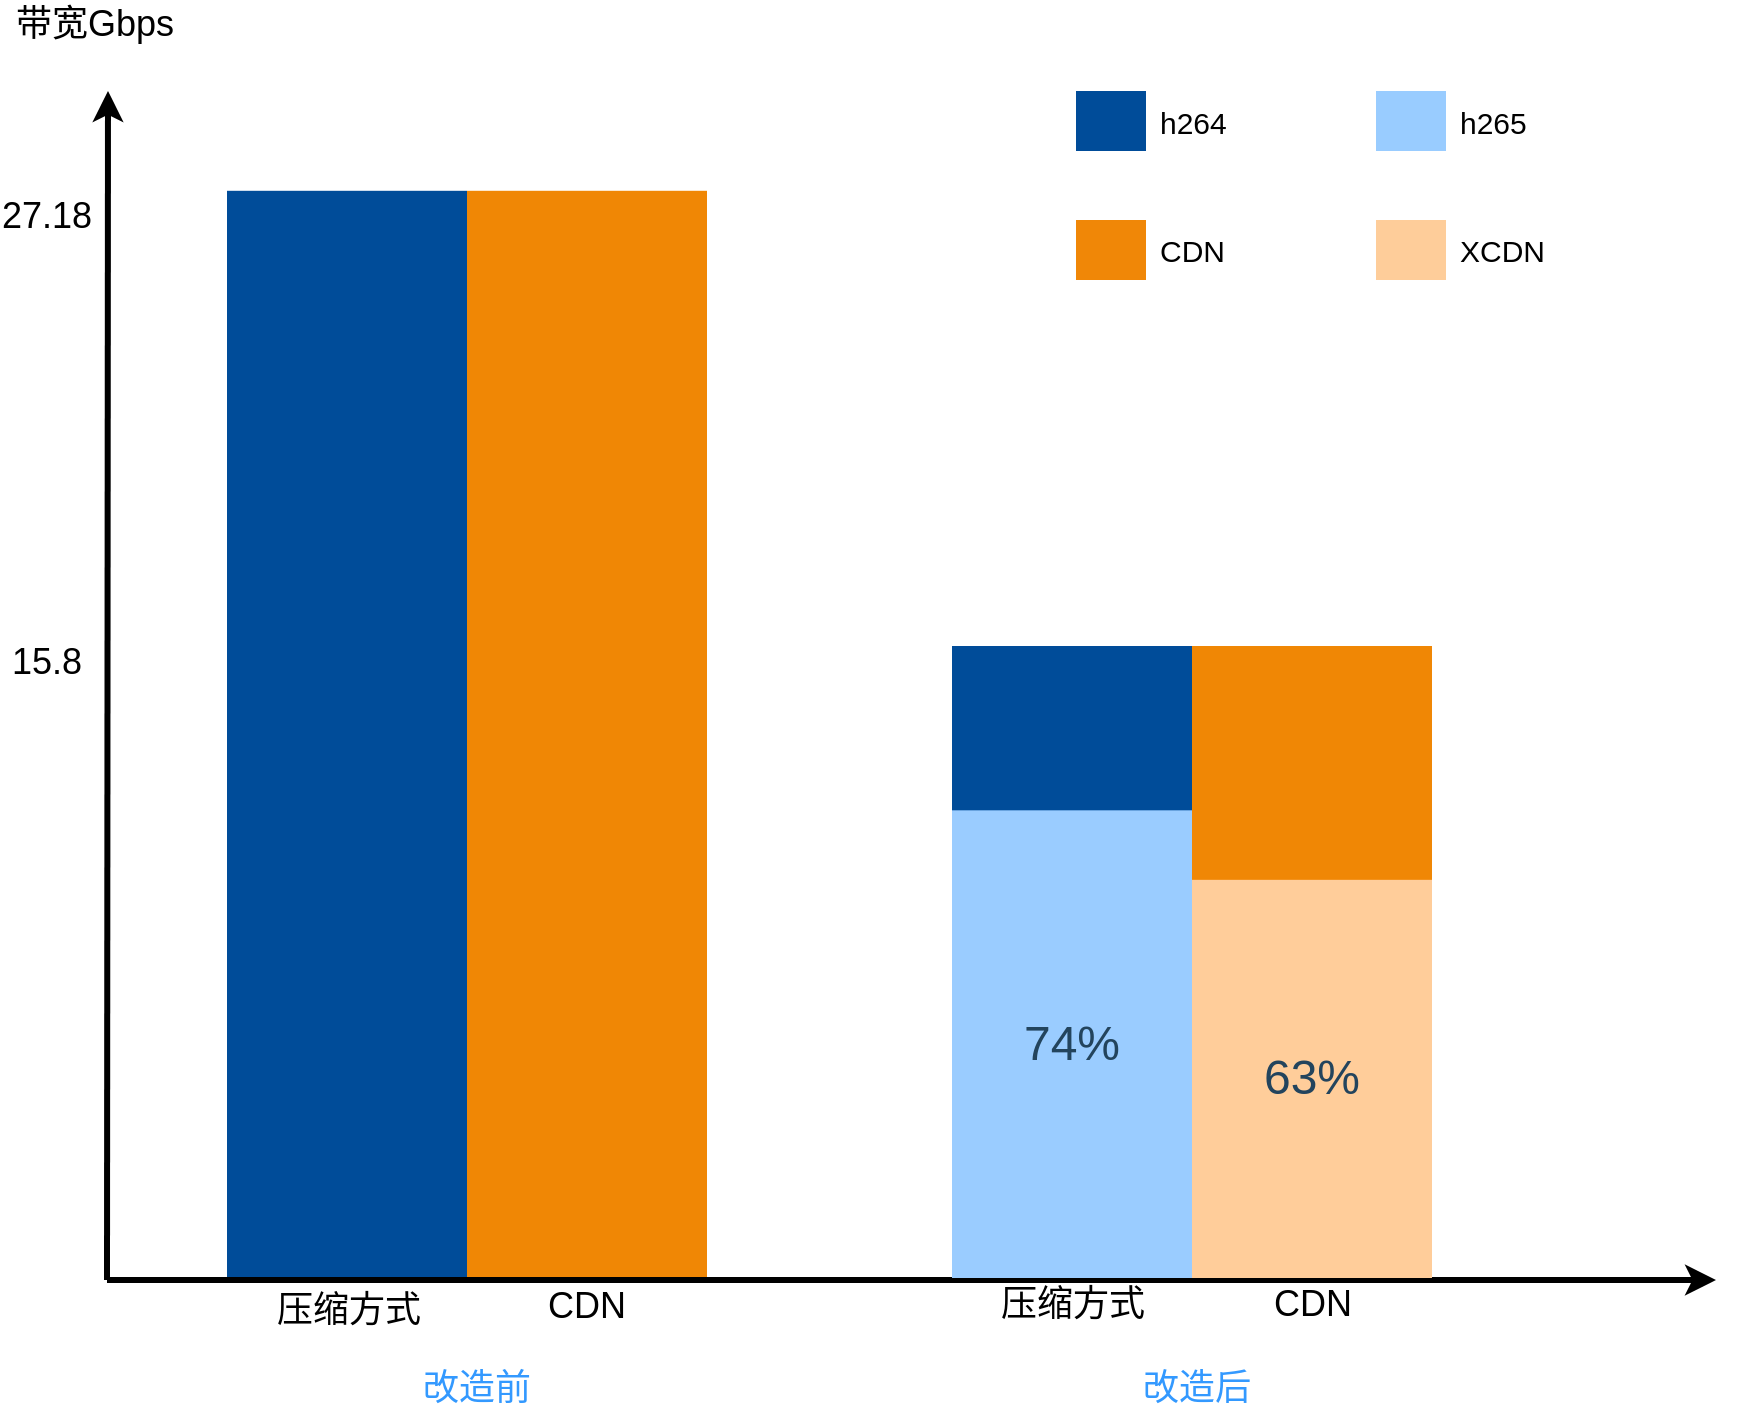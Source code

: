 <mxfile version="21.1.8" type="github">
  <diagram name="第 1 页" id="BW_V5DkRa69Us3zTl_8v">
    <mxGraphModel dx="-810" dy="-615" grid="0" gridSize="10" guides="1" tooltips="1" connect="1" arrows="1" fold="1" page="0" pageScale="1" pageWidth="827" pageHeight="1169" background="none" math="0" shadow="0">
      <root>
        <mxCell id="0" />
        <mxCell id="1" parent="0" />
        <mxCell id="mPUbNbVHVZabXzN2nImu-1" value="" style="edgeStyle=none;html=1;fontColor=#000000;strokeWidth=3;strokeColor=#000000;" edge="1" parent="1">
          <mxGeometry width="100" height="100" relative="1" as="geometry">
            <mxPoint x="2485.5" y="2440" as="sourcePoint" />
            <mxPoint x="2486" y="1845.5" as="targetPoint" />
          </mxGeometry>
        </mxCell>
        <mxCell id="mPUbNbVHVZabXzN2nImu-2" value="" style="whiteSpace=wrap;fillColor=#004c99;gradientColor=none;gradientDirection=east;strokeColor=none;html=1;fontColor=#23445d;rotation=0;" vertex="1" parent="1">
          <mxGeometry x="2545.5" y="1895.4" width="120" height="543.6" as="geometry" />
        </mxCell>
        <mxCell id="mPUbNbVHVZabXzN2nImu-3" value="" style="whiteSpace=wrap;fillColor=#F08705;gradientColor=none;gradientDirection=east;strokeColor=none;html=1;fontColor=#23445d;rotation=0;" vertex="1" parent="1">
          <mxGeometry x="2665.5" y="1895.4" width="120" height="543.6" as="geometry" />
        </mxCell>
        <mxCell id="mPUbNbVHVZabXzN2nImu-4" value="" style="edgeStyle=none;html=1;fontColor=#000000;strokeWidth=3;strokeColor=#000000;" edge="1" parent="1">
          <mxGeometry width="100" height="100" relative="1" as="geometry">
            <mxPoint x="2485.5" y="2440" as="sourcePoint" />
            <mxPoint x="3290" y="2440" as="targetPoint" />
          </mxGeometry>
        </mxCell>
        <mxCell id="mPUbNbVHVZabXzN2nImu-5" value="压缩方式" style="text;spacingTop=-5;align=center;verticalAlign=middle;fontStyle=0;html=1;fontSize=18;points=[];strokeColor=none;" vertex="1" parent="1">
          <mxGeometry x="2545.5" y="2442" width="120" height="30" as="geometry" />
        </mxCell>
        <mxCell id="mPUbNbVHVZabXzN2nImu-6" value="CDN" style="text;spacingTop=-5;align=center;verticalAlign=middle;fontStyle=0;html=1;fontSize=18;points=[];strokeColor=none;" vertex="1" parent="1">
          <mxGeometry x="2664.5" y="2440" width="120" height="30" as="geometry" />
        </mxCell>
        <mxCell id="mPUbNbVHVZabXzN2nImu-7" value="带宽Gbps" style="text;spacingTop=-5;html=1;fontSize=18;fontStyle=0;points=[]" vertex="1" parent="1">
          <mxGeometry x="2438" y="1800" width="80" height="20" as="geometry" />
        </mxCell>
        <mxCell id="mPUbNbVHVZabXzN2nImu-8" value="15.8" style="text;spacingTop=-5;align=center;verticalAlign=middle;fontStyle=0;html=1;fontSize=18;points=[]" vertex="1" parent="1">
          <mxGeometry x="2440" y="2068" width="30" height="130.0" as="geometry" />
        </mxCell>
        <mxCell id="mPUbNbVHVZabXzN2nImu-9" value="27.18" style="text;spacingTop=-5;align=center;verticalAlign=middle;fontStyle=0;html=1;fontSize=18;points=[]" vertex="1" parent="1">
          <mxGeometry x="2440" y="1845.5" width="30" height="130.0" as="geometry" />
        </mxCell>
        <mxCell id="mPUbNbVHVZabXzN2nImu-10" value="" style="group" vertex="1" connectable="0" parent="1">
          <mxGeometry x="3120" y="1845.5" width="120" height="30.0" as="geometry" />
        </mxCell>
        <mxCell id="mPUbNbVHVZabXzN2nImu-11" value="" style="whiteSpace=wrap;fillColor=#99CCFF;gradientColor=none;gradientDirection=east;strokeColor=none;html=1;fontColor=#23445d;" vertex="1" parent="mPUbNbVHVZabXzN2nImu-10">
          <mxGeometry width="35.0" height="30.0" as="geometry" />
        </mxCell>
        <mxCell id="mPUbNbVHVZabXzN2nImu-12" value="h265" style="text;spacingTop=-5;html=1;points=[];fontSize=15;" vertex="1" parent="mPUbNbVHVZabXzN2nImu-10">
          <mxGeometry x="40" y="5.0" width="80" height="20" as="geometry" />
        </mxCell>
        <mxCell id="mPUbNbVHVZabXzN2nImu-13" value="" style="group" vertex="1" connectable="0" parent="1">
          <mxGeometry x="2970" y="1845.5" width="120" height="30.0" as="geometry" />
        </mxCell>
        <mxCell id="mPUbNbVHVZabXzN2nImu-14" value="" style="whiteSpace=wrap;fillColor=#004C99;gradientColor=none;gradientDirection=east;strokeColor=none;html=1;fontColor=#23445d;" vertex="1" parent="mPUbNbVHVZabXzN2nImu-13">
          <mxGeometry width="35.0" height="30.0" as="geometry" />
        </mxCell>
        <mxCell id="mPUbNbVHVZabXzN2nImu-15" value="h264" style="text;spacingTop=-5;html=1;points=[];fontSize=15;" vertex="1" parent="mPUbNbVHVZabXzN2nImu-13">
          <mxGeometry x="40" y="5.0" width="80" height="20" as="geometry" />
        </mxCell>
        <mxCell id="mPUbNbVHVZabXzN2nImu-16" value="" style="group" vertex="1" connectable="0" parent="1">
          <mxGeometry x="2970" y="1910" width="120" height="30.0" as="geometry" />
        </mxCell>
        <mxCell id="mPUbNbVHVZabXzN2nImu-17" value="" style="whiteSpace=wrap;fillColor=#f08707;gradientColor=none;gradientDirection=east;strokeColor=none;html=1;fontColor=#23445d;" vertex="1" parent="mPUbNbVHVZabXzN2nImu-16">
          <mxGeometry width="35.0" height="30.0" as="geometry" />
        </mxCell>
        <mxCell id="mPUbNbVHVZabXzN2nImu-18" value="CDN" style="text;spacingTop=-5;html=1;points=[];fontSize=15;" vertex="1" parent="mPUbNbVHVZabXzN2nImu-16">
          <mxGeometry x="40" y="5" width="80" height="25" as="geometry" />
        </mxCell>
        <mxCell id="mPUbNbVHVZabXzN2nImu-19" value="" style="group" vertex="1" connectable="0" parent="1">
          <mxGeometry x="3120" y="1910" width="120" height="30.0" as="geometry" />
        </mxCell>
        <mxCell id="mPUbNbVHVZabXzN2nImu-20" value="" style="whiteSpace=wrap;fillColor=#fecd9a;gradientColor=none;gradientDirection=east;strokeColor=none;html=1;fontColor=#23445d;" vertex="1" parent="mPUbNbVHVZabXzN2nImu-19">
          <mxGeometry width="35.0" height="30.0" as="geometry" />
        </mxCell>
        <mxCell id="mPUbNbVHVZabXzN2nImu-21" value="XCDN" style="text;spacingTop=-5;html=1;points=[];fontSize=15;" vertex="1" parent="mPUbNbVHVZabXzN2nImu-19">
          <mxGeometry x="40" y="5" width="80" height="25" as="geometry" />
        </mxCell>
        <mxCell id="mPUbNbVHVZabXzN2nImu-22" value="" style="whiteSpace=wrap;fillColor=#004c99;gradientColor=none;gradientDirection=east;strokeColor=none;html=1;fontColor=#23445d;rotation=0;" vertex="1" parent="1">
          <mxGeometry x="2908" y="2123" width="120" height="316" as="geometry" />
        </mxCell>
        <mxCell id="mPUbNbVHVZabXzN2nImu-23" value="" style="whiteSpace=wrap;fillColor=#F08705;gradientColor=none;gradientDirection=east;strokeColor=none;html=1;fontColor=#23445d;rotation=0;" vertex="1" parent="1">
          <mxGeometry x="3028" y="2123" width="120" height="316" as="geometry" />
        </mxCell>
        <mxCell id="mPUbNbVHVZabXzN2nImu-24" value="压缩方式" style="text;spacingTop=-5;align=center;verticalAlign=middle;fontStyle=0;html=1;fontSize=18;points=[];strokeColor=none;" vertex="1" parent="1">
          <mxGeometry x="2908" y="2439" width="120" height="30" as="geometry" />
        </mxCell>
        <mxCell id="mPUbNbVHVZabXzN2nImu-25" value="CDN" style="text;spacingTop=-5;align=center;verticalAlign=middle;fontStyle=0;html=1;fontSize=18;points=[];strokeColor=none;" vertex="1" parent="1">
          <mxGeometry x="3028" y="2439" width="120" height="30" as="geometry" />
        </mxCell>
        <mxCell id="mPUbNbVHVZabXzN2nImu-26" value="&lt;font style=&quot;font-size: 24px;&quot;&gt;74%&lt;/font&gt;" style="whiteSpace=wrap;fillColor=#9accff;gradientColor=none;gradientDirection=east;strokeColor=none;html=1;fontColor=#23445d;rotation=0;" vertex="1" parent="1">
          <mxGeometry x="2908" y="2205.16" width="120" height="233.84" as="geometry" />
        </mxCell>
        <mxCell id="mPUbNbVHVZabXzN2nImu-27" value="&lt;font style=&quot;font-size: 24px;&quot;&gt;63%&lt;/font&gt;" style="whiteSpace=wrap;fillColor=#ffcd9a;gradientColor=none;gradientDirection=east;strokeColor=none;html=1;fontColor=#23445d;rotation=0;" vertex="1" parent="1">
          <mxGeometry x="3028" y="2239.92" width="120" height="199.08" as="geometry" />
        </mxCell>
        <mxCell id="mPUbNbVHVZabXzN2nImu-28" value="&lt;font color=&quot;#3399ff&quot;&gt;改造前&lt;/font&gt;" style="text;spacingTop=-5;align=center;verticalAlign=middle;fontStyle=0;html=1;fontSize=18;points=[];strokeColor=none;" vertex="1" parent="1">
          <mxGeometry x="2610" y="2481" width="120" height="30" as="geometry" />
        </mxCell>
        <mxCell id="mPUbNbVHVZabXzN2nImu-29" value="&lt;font color=&quot;#3399ff&quot;&gt;改造后&lt;/font&gt;" style="text;spacingTop=-5;align=center;verticalAlign=middle;fontStyle=0;html=1;fontSize=18;points=[];strokeColor=none;" vertex="1" parent="1">
          <mxGeometry x="2970" y="2481" width="120" height="30" as="geometry" />
        </mxCell>
      </root>
    </mxGraphModel>
  </diagram>
</mxfile>
